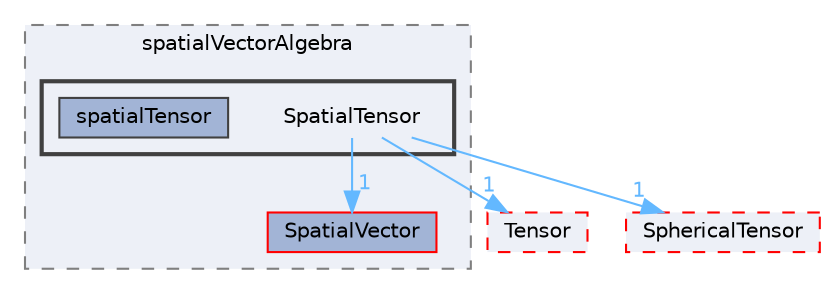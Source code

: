 digraph "src/OpenFOAM/primitives/spatialVectorAlgebra/SpatialTensor"
{
 // LATEX_PDF_SIZE
  bgcolor="transparent";
  edge [fontname=Helvetica,fontsize=10,labelfontname=Helvetica,labelfontsize=10];
  node [fontname=Helvetica,fontsize=10,shape=box,height=0.2,width=0.4];
  compound=true
  subgraph clusterdir_0d054148b2ad42a055e9a559a10add02 {
    graph [ bgcolor="#edf0f7", pencolor="grey50", label="spatialVectorAlgebra", fontname=Helvetica,fontsize=10 style="filled,dashed", URL="dir_0d054148b2ad42a055e9a559a10add02.html",tooltip=""]
  dir_1a21c85ef952176fd1a5b65876ff17ef [label="SpatialVector", fillcolor="#a2b4d6", color="red", style="filled", URL="dir_1a21c85ef952176fd1a5b65876ff17ef.html",tooltip=""];
  subgraph clusterdir_a6b8a6f9dface4c74b0aa8fa3cc8b4c1 {
    graph [ bgcolor="#edf0f7", pencolor="grey25", label="", fontname=Helvetica,fontsize=10 style="filled,bold", URL="dir_a6b8a6f9dface4c74b0aa8fa3cc8b4c1.html",tooltip=""]
    dir_a6b8a6f9dface4c74b0aa8fa3cc8b4c1 [shape=plaintext, label="SpatialTensor"];
  dir_b1309e4acb02a176b805527d92dce595 [label="spatialTensor", fillcolor="#a2b4d6", color="grey25", style="filled", URL="dir_b1309e4acb02a176b805527d92dce595.html",tooltip=""];
  }
  }
  dir_15da0e2a135f43ffeb4645c968ce8ac7 [label="Tensor", fillcolor="#edf0f7", color="red", style="filled,dashed", URL="dir_15da0e2a135f43ffeb4645c968ce8ac7.html",tooltip=""];
  dir_b065e1a4bed1b058c87ac57271f42191 [label="SphericalTensor", fillcolor="#edf0f7", color="red", style="filled,dashed", URL="dir_b065e1a4bed1b058c87ac57271f42191.html",tooltip=""];
  dir_a6b8a6f9dface4c74b0aa8fa3cc8b4c1->dir_15da0e2a135f43ffeb4645c968ce8ac7 [headlabel="1", labeldistance=1.5 headhref="dir_003677_003981.html" href="dir_003677_003981.html" color="steelblue1" fontcolor="steelblue1"];
  dir_a6b8a6f9dface4c74b0aa8fa3cc8b4c1->dir_1a21c85ef952176fd1a5b65876ff17ef [headlabel="1", labeldistance=1.5 headhref="dir_003677_003680.html" href="dir_003677_003680.html" color="steelblue1" fontcolor="steelblue1"];
  dir_a6b8a6f9dface4c74b0aa8fa3cc8b4c1->dir_b065e1a4bed1b058c87ac57271f42191 [headlabel="1", labeldistance=1.5 headhref="dir_003677_003705.html" href="dir_003677_003705.html" color="steelblue1" fontcolor="steelblue1"];
}
